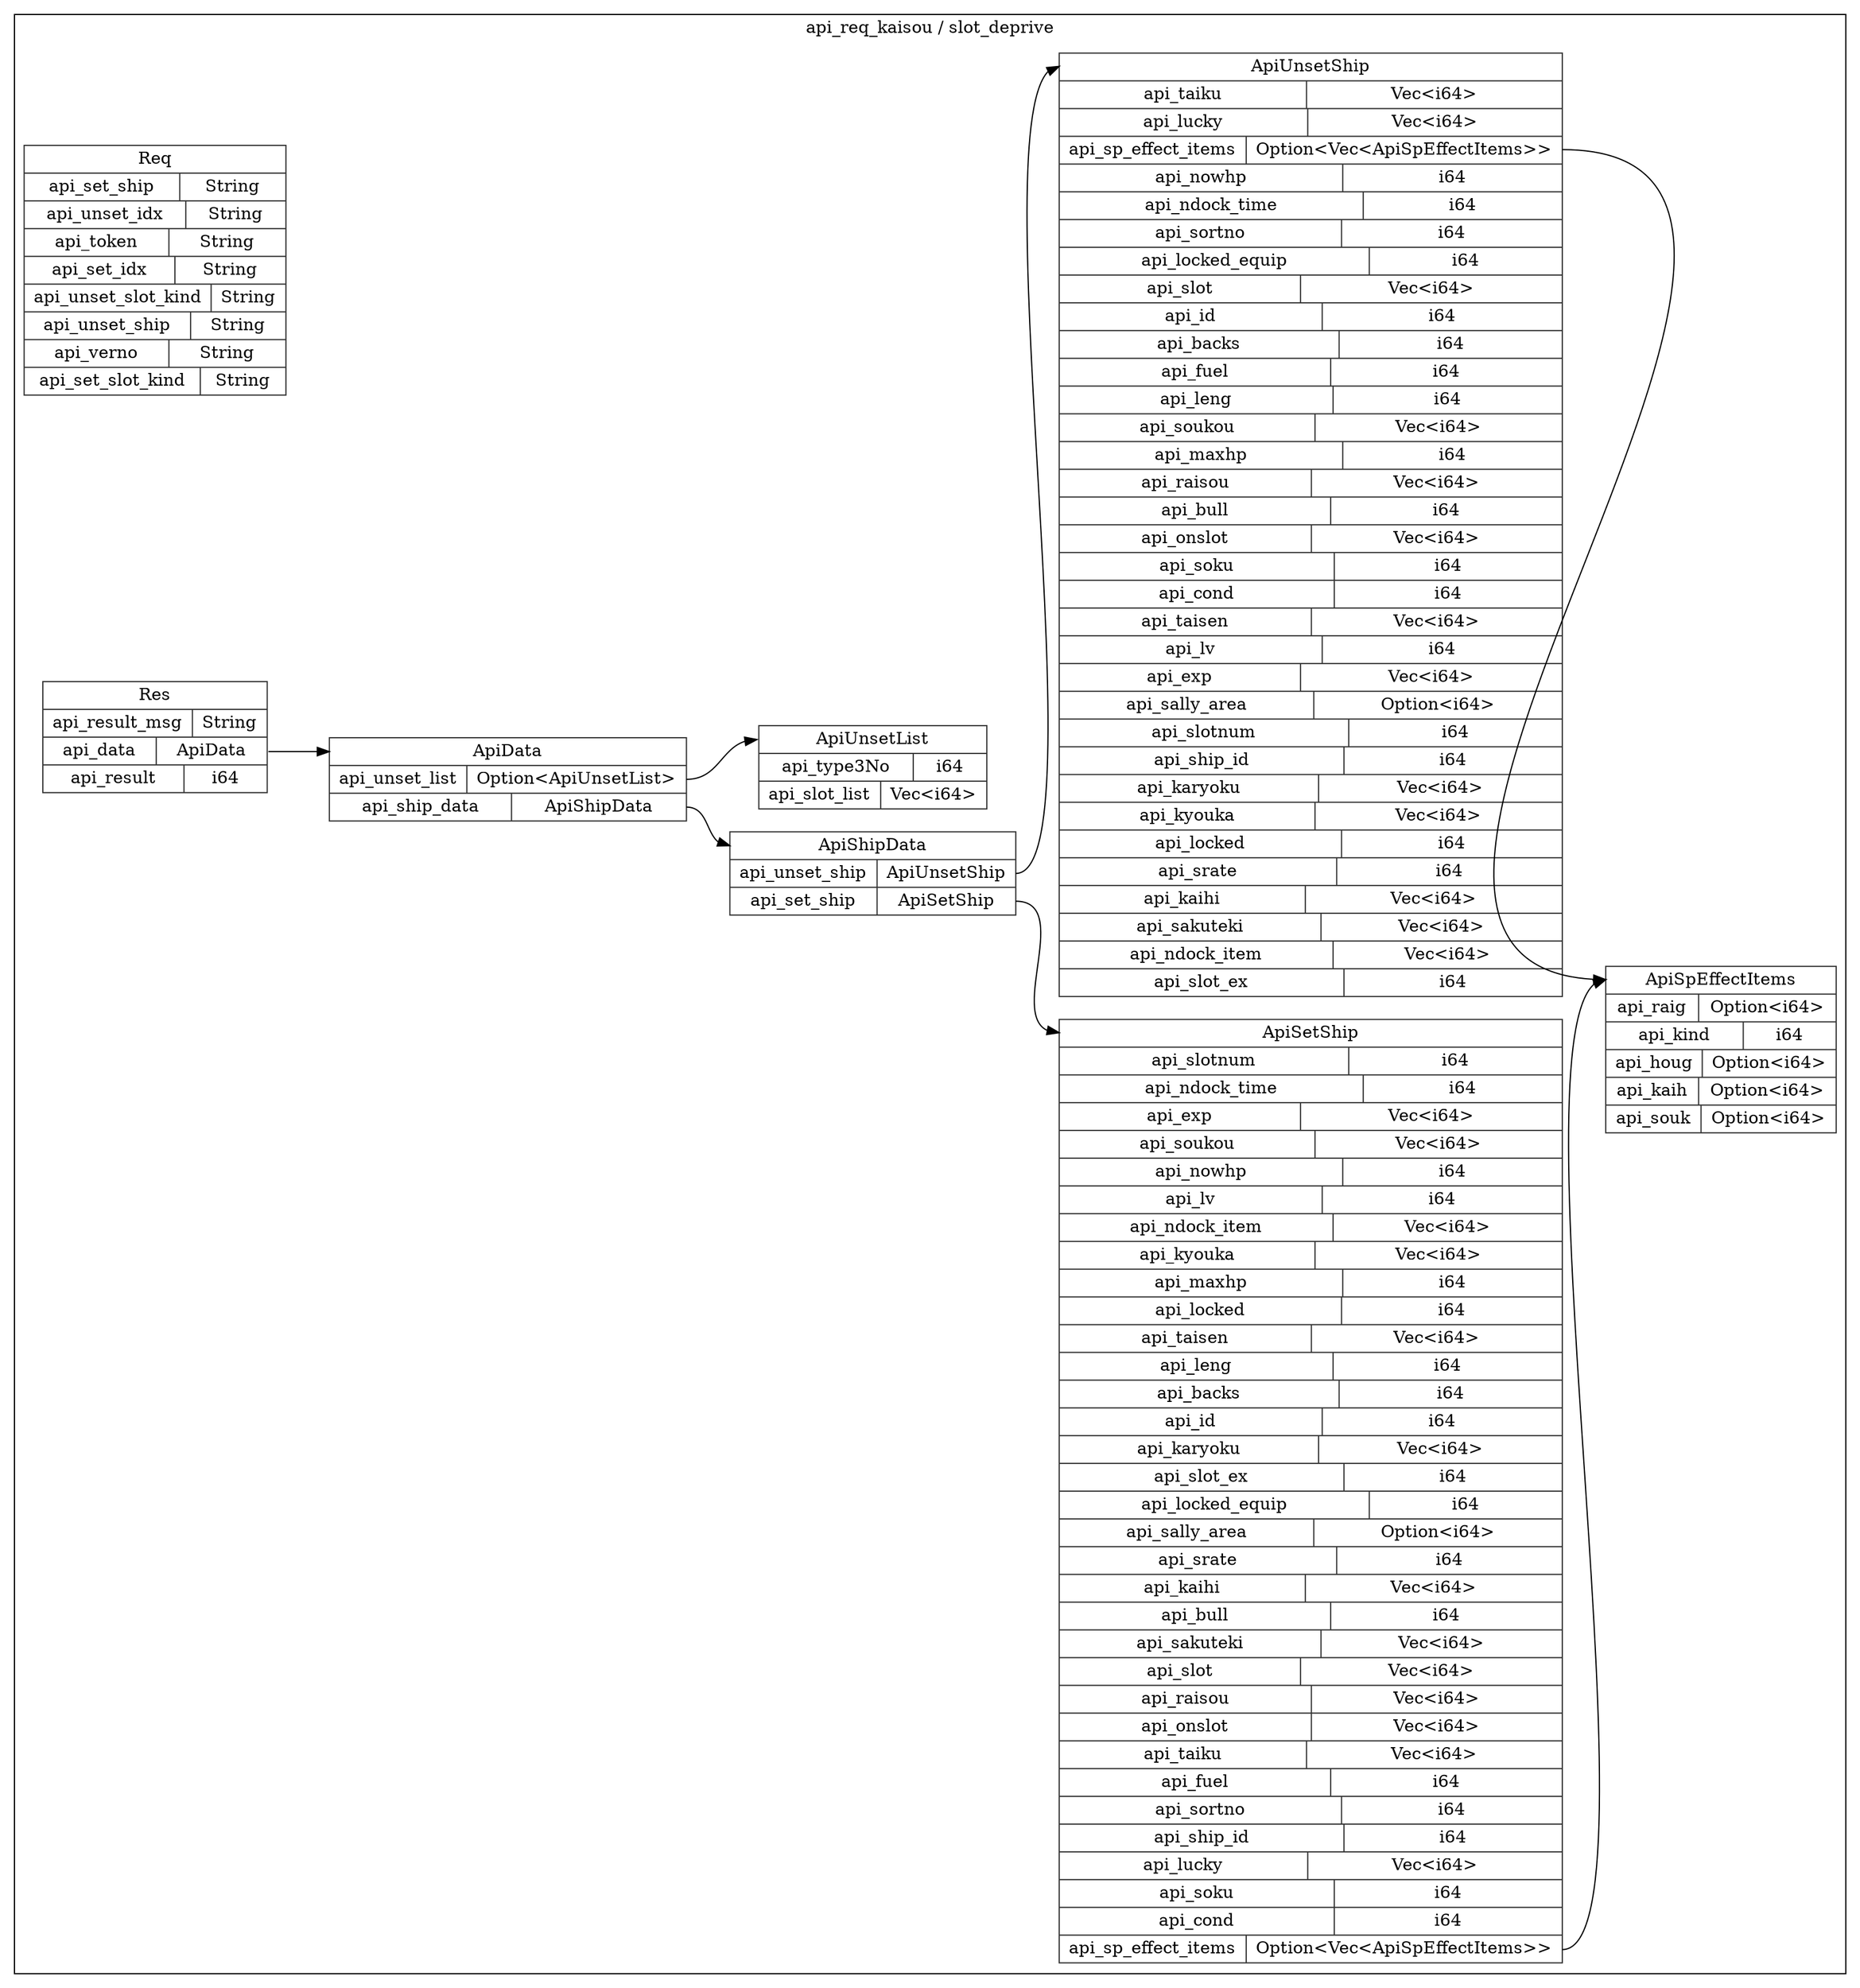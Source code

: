 digraph {
  rankdir=LR;
  subgraph cluster_0 {
    label="api_req_kaisou / slot_deprive";
    node [style="filled", color=white, style="solid", color=gray20];
    api_req_kaisou__slot_deprive__ApiSetShip [label="<ApiSetShip> ApiSetShip  | { api_slotnum | <api_slotnum> i64 } | { api_ndock_time | <api_ndock_time> i64 } | { api_exp | <api_exp> Vec\<i64\> } | { api_soukou | <api_soukou> Vec\<i64\> } | { api_nowhp | <api_nowhp> i64 } | { api_lv | <api_lv> i64 } | { api_ndock_item | <api_ndock_item> Vec\<i64\> } | { api_kyouka | <api_kyouka> Vec\<i64\> } | { api_maxhp | <api_maxhp> i64 } | { api_locked | <api_locked> i64 } | { api_taisen | <api_taisen> Vec\<i64\> } | { api_leng | <api_leng> i64 } | { api_backs | <api_backs> i64 } | { api_id | <api_id> i64 } | { api_karyoku | <api_karyoku> Vec\<i64\> } | { api_slot_ex | <api_slot_ex> i64 } | { api_locked_equip | <api_locked_equip> i64 } | { api_sally_area | <api_sally_area> Option\<i64\> } | { api_srate | <api_srate> i64 } | { api_kaihi | <api_kaihi> Vec\<i64\> } | { api_bull | <api_bull> i64 } | { api_sakuteki | <api_sakuteki> Vec\<i64\> } | { api_slot | <api_slot> Vec\<i64\> } | { api_raisou | <api_raisou> Vec\<i64\> } | { api_onslot | <api_onslot> Vec\<i64\> } | { api_taiku | <api_taiku> Vec\<i64\> } | { api_fuel | <api_fuel> i64 } | { api_sortno | <api_sortno> i64 } | { api_ship_id | <api_ship_id> i64 } | { api_lucky | <api_lucky> Vec\<i64\> } | { api_soku | <api_soku> i64 } | { api_cond | <api_cond> i64 } | { api_sp_effect_items | <api_sp_effect_items> Option\<Vec\<ApiSpEffectItems\>\> }", shape=record];
    api_req_kaisou__slot_deprive__ApiSpEffectItems;
    api_req_kaisou__slot_deprive__ApiSetShip:api_sp_effect_items:e -> api_req_kaisou__slot_deprive__ApiSpEffectItems:ApiSpEffectItems:w;
    api_req_kaisou__slot_deprive__ApiData [label="<ApiData> ApiData  | { api_unset_list | <api_unset_list> Option\<ApiUnsetList\> } | { api_ship_data | <api_ship_data> ApiShipData }", shape=record];
    api_req_kaisou__slot_deprive__ApiUnsetList;
    api_req_kaisou__slot_deprive__ApiData:api_unset_list:e -> api_req_kaisou__slot_deprive__ApiUnsetList:ApiUnsetList:w;
    api_req_kaisou__slot_deprive__ApiShipData;
    api_req_kaisou__slot_deprive__ApiData:api_ship_data:e -> api_req_kaisou__slot_deprive__ApiShipData:ApiShipData:w;
    api_req_kaisou__slot_deprive__Req [label="<Req> Req  | { api_set_ship | <api_set_ship> String } | { api_unset_idx | <api_unset_idx> String } | { api_token | <api_token> String } | { api_set_idx | <api_set_idx> String } | { api_unset_slot_kind | <api_unset_slot_kind> String } | { api_unset_ship | <api_unset_ship> String } | { api_verno | <api_verno> String } | { api_set_slot_kind | <api_set_slot_kind> String }", shape=record];
    api_req_kaisou__slot_deprive__Res [label="<Res> Res  | { api_result_msg | <api_result_msg> String } | { api_data | <api_data> ApiData } | { api_result | <api_result> i64 }", shape=record];
    api_req_kaisou__slot_deprive__Res:api_data:e -> api_req_kaisou__slot_deprive__ApiData:ApiData:w;
    api_req_kaisou__slot_deprive__ApiUnsetShip [label="<ApiUnsetShip> ApiUnsetShip  | { api_taiku | <api_taiku> Vec\<i64\> } | { api_lucky | <api_lucky> Vec\<i64\> } | { api_sp_effect_items | <api_sp_effect_items> Option\<Vec\<ApiSpEffectItems\>\> } | { api_nowhp | <api_nowhp> i64 } | { api_ndock_time | <api_ndock_time> i64 } | { api_sortno | <api_sortno> i64 } | { api_locked_equip | <api_locked_equip> i64 } | { api_slot | <api_slot> Vec\<i64\> } | { api_id | <api_id> i64 } | { api_backs | <api_backs> i64 } | { api_fuel | <api_fuel> i64 } | { api_leng | <api_leng> i64 } | { api_soukou | <api_soukou> Vec\<i64\> } | { api_maxhp | <api_maxhp> i64 } | { api_raisou | <api_raisou> Vec\<i64\> } | { api_bull | <api_bull> i64 } | { api_onslot | <api_onslot> Vec\<i64\> } | { api_soku | <api_soku> i64 } | { api_cond | <api_cond> i64 } | { api_taisen | <api_taisen> Vec\<i64\> } | { api_lv | <api_lv> i64 } | { api_exp | <api_exp> Vec\<i64\> } | { api_sally_area | <api_sally_area> Option\<i64\> } | { api_slotnum | <api_slotnum> i64 } | { api_ship_id | <api_ship_id> i64 } | { api_karyoku | <api_karyoku> Vec\<i64\> } | { api_kyouka | <api_kyouka> Vec\<i64\> } | { api_locked | <api_locked> i64 } | { api_srate | <api_srate> i64 } | { api_kaihi | <api_kaihi> Vec\<i64\> } | { api_sakuteki | <api_sakuteki> Vec\<i64\> } | { api_ndock_item | <api_ndock_item> Vec\<i64\> } | { api_slot_ex | <api_slot_ex> i64 }", shape=record];
    api_req_kaisou__slot_deprive__ApiSpEffectItems;
    api_req_kaisou__slot_deprive__ApiUnsetShip:api_sp_effect_items:e -> api_req_kaisou__slot_deprive__ApiSpEffectItems:ApiSpEffectItems:w;
    api_req_kaisou__slot_deprive__ApiShipData [label="<ApiShipData> ApiShipData  | { api_unset_ship | <api_unset_ship> ApiUnsetShip } | { api_set_ship | <api_set_ship> ApiSetShip }", shape=record];
    api_req_kaisou__slot_deprive__ApiShipData:api_unset_ship:e -> api_req_kaisou__slot_deprive__ApiUnsetShip:ApiUnsetShip:w;
    api_req_kaisou__slot_deprive__ApiShipData:api_set_ship:e -> api_req_kaisou__slot_deprive__ApiSetShip:ApiSetShip:w;
    api_req_kaisou__slot_deprive__ApiSpEffectItems [label="<ApiSpEffectItems> ApiSpEffectItems  | { api_raig | <api_raig> Option\<i64\> } | { api_kind | <api_kind> i64 } | { api_houg | <api_houg> Option\<i64\> } | { api_kaih | <api_kaih> Option\<i64\> } | { api_souk | <api_souk> Option\<i64\> }", shape=record];
    api_req_kaisou__slot_deprive__ApiUnsetList [label="<ApiUnsetList> ApiUnsetList  | { api_type3No | <api_type3No> i64 } | { api_slot_list | <api_slot_list> Vec\<i64\> }", shape=record];
  }
}

